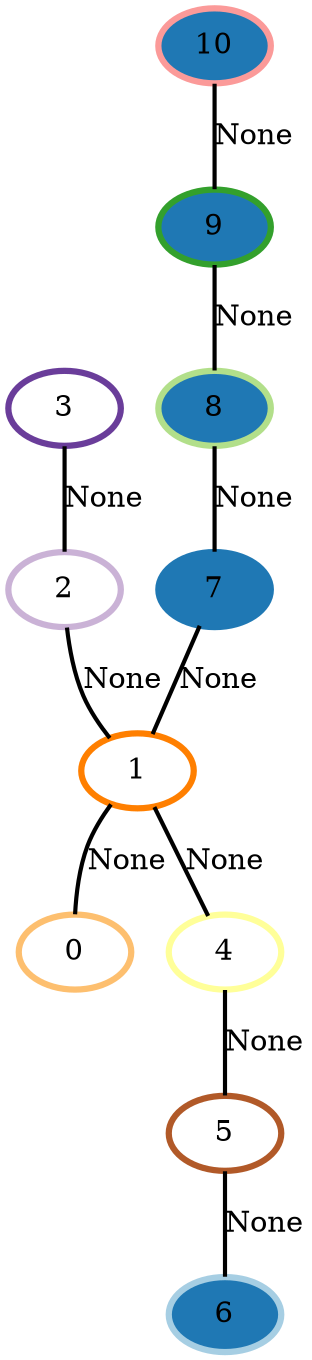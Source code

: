 graph G {
    0 [penwidth=3,label="0",color=7, colorscheme=paired12]
    1 [penwidth=3,label="1",color=8, colorscheme=paired12]
    2 [penwidth=3,label="2",color=9, colorscheme=paired12]
    3 [penwidth=3,label="3",color=10, colorscheme=paired12]
    4 [penwidth=3,label="4",color=11, colorscheme=paired12]
    5 [penwidth=3,label="5",color=12, colorscheme=paired12]
    6 [penwidth=3,label="6",color=1, colorscheme=paired12,style=filled,fillcolor=2]
    7 [penwidth=3,label="7",color=2, colorscheme=paired12,style=filled,fillcolor=2]
    8 [penwidth=3,label="8",color=3, colorscheme=paired12,style=filled,fillcolor=2]
    9 [penwidth=3,label="9",color=4, colorscheme=paired12,style=filled,fillcolor=2]
    10 [penwidth=3,label="10",color=5, colorscheme=paired12,style=filled,fillcolor=2]

    1--0 [penwidth=2,label="None"]
    2--1 [penwidth=2,label="None"]
    3--2 [penwidth=2,label="None"]
    1--4 [penwidth=2,label="None"]
    4--5 [penwidth=2,label="None"]
    5--6 [penwidth=2,label="None"]
    7--1 [penwidth=2,label="None"]
    8--7 [penwidth=2,label="None"]
    9--8 [penwidth=2,label="None"]
    10--9 [penwidth=2,label="None"]
}